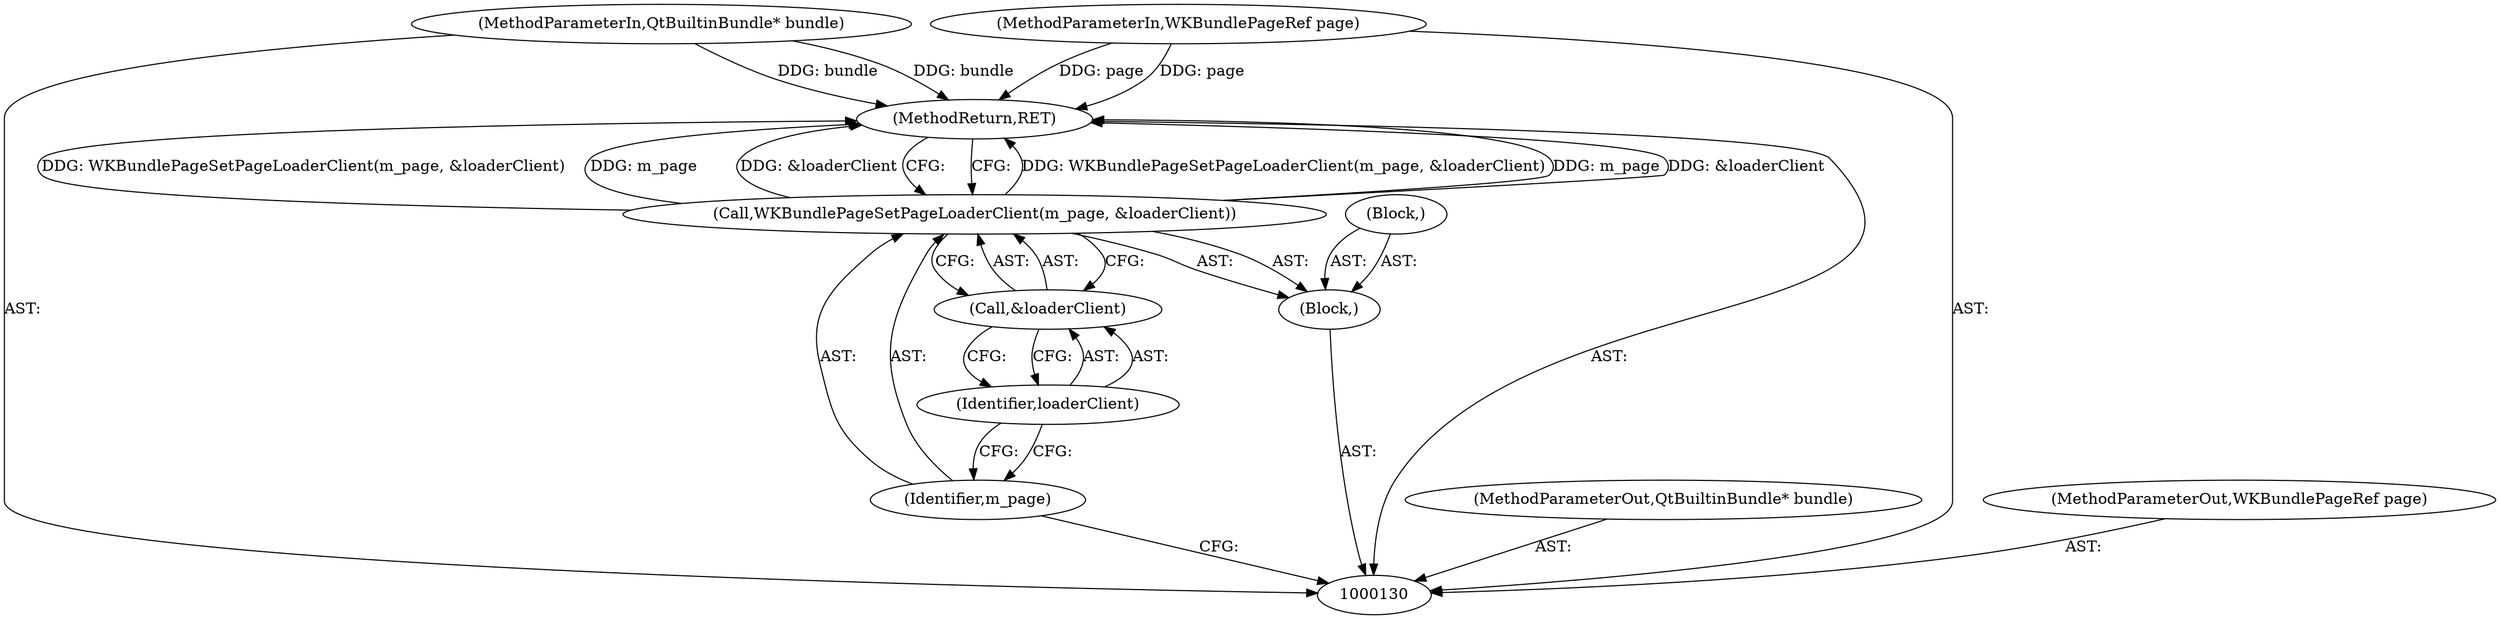 digraph "0_Chrome_dc3857aac17be72c96f28d860d875235b3be349a_0" {
"1000139" [label="(MethodReturn,RET)"];
"1000131" [label="(MethodParameterIn,QtBuiltinBundle* bundle)"];
"1000155" [label="(MethodParameterOut,QtBuiltinBundle* bundle)"];
"1000132" [label="(MethodParameterIn,WKBundlePageRef page)"];
"1000156" [label="(MethodParameterOut,WKBundlePageRef page)"];
"1000136" [label="(Identifier,m_page)"];
"1000137" [label="(Call,&loaderClient)"];
"1000138" [label="(Identifier,loaderClient)"];
"1000135" [label="(Call,WKBundlePageSetPageLoaderClient(m_page, &loaderClient))"];
"1000133" [label="(Block,)"];
"1000134" [label="(Block,)"];
"1000139" -> "1000130"  [label="AST: "];
"1000139" -> "1000135"  [label="CFG: "];
"1000132" -> "1000139"  [label="DDG: page"];
"1000135" -> "1000139"  [label="DDG: WKBundlePageSetPageLoaderClient(m_page, &loaderClient)"];
"1000135" -> "1000139"  [label="DDG: m_page"];
"1000135" -> "1000139"  [label="DDG: &loaderClient"];
"1000131" -> "1000139"  [label="DDG: bundle"];
"1000131" -> "1000130"  [label="AST: "];
"1000131" -> "1000139"  [label="DDG: bundle"];
"1000155" -> "1000130"  [label="AST: "];
"1000132" -> "1000130"  [label="AST: "];
"1000132" -> "1000139"  [label="DDG: page"];
"1000156" -> "1000130"  [label="AST: "];
"1000136" -> "1000135"  [label="AST: "];
"1000136" -> "1000130"  [label="CFG: "];
"1000138" -> "1000136"  [label="CFG: "];
"1000137" -> "1000135"  [label="AST: "];
"1000137" -> "1000138"  [label="CFG: "];
"1000138" -> "1000137"  [label="AST: "];
"1000135" -> "1000137"  [label="CFG: "];
"1000138" -> "1000137"  [label="AST: "];
"1000138" -> "1000136"  [label="CFG: "];
"1000137" -> "1000138"  [label="CFG: "];
"1000135" -> "1000133"  [label="AST: "];
"1000135" -> "1000137"  [label="CFG: "];
"1000136" -> "1000135"  [label="AST: "];
"1000137" -> "1000135"  [label="AST: "];
"1000139" -> "1000135"  [label="CFG: "];
"1000135" -> "1000139"  [label="DDG: WKBundlePageSetPageLoaderClient(m_page, &loaderClient)"];
"1000135" -> "1000139"  [label="DDG: m_page"];
"1000135" -> "1000139"  [label="DDG: &loaderClient"];
"1000133" -> "1000130"  [label="AST: "];
"1000134" -> "1000133"  [label="AST: "];
"1000135" -> "1000133"  [label="AST: "];
"1000134" -> "1000133"  [label="AST: "];
}
